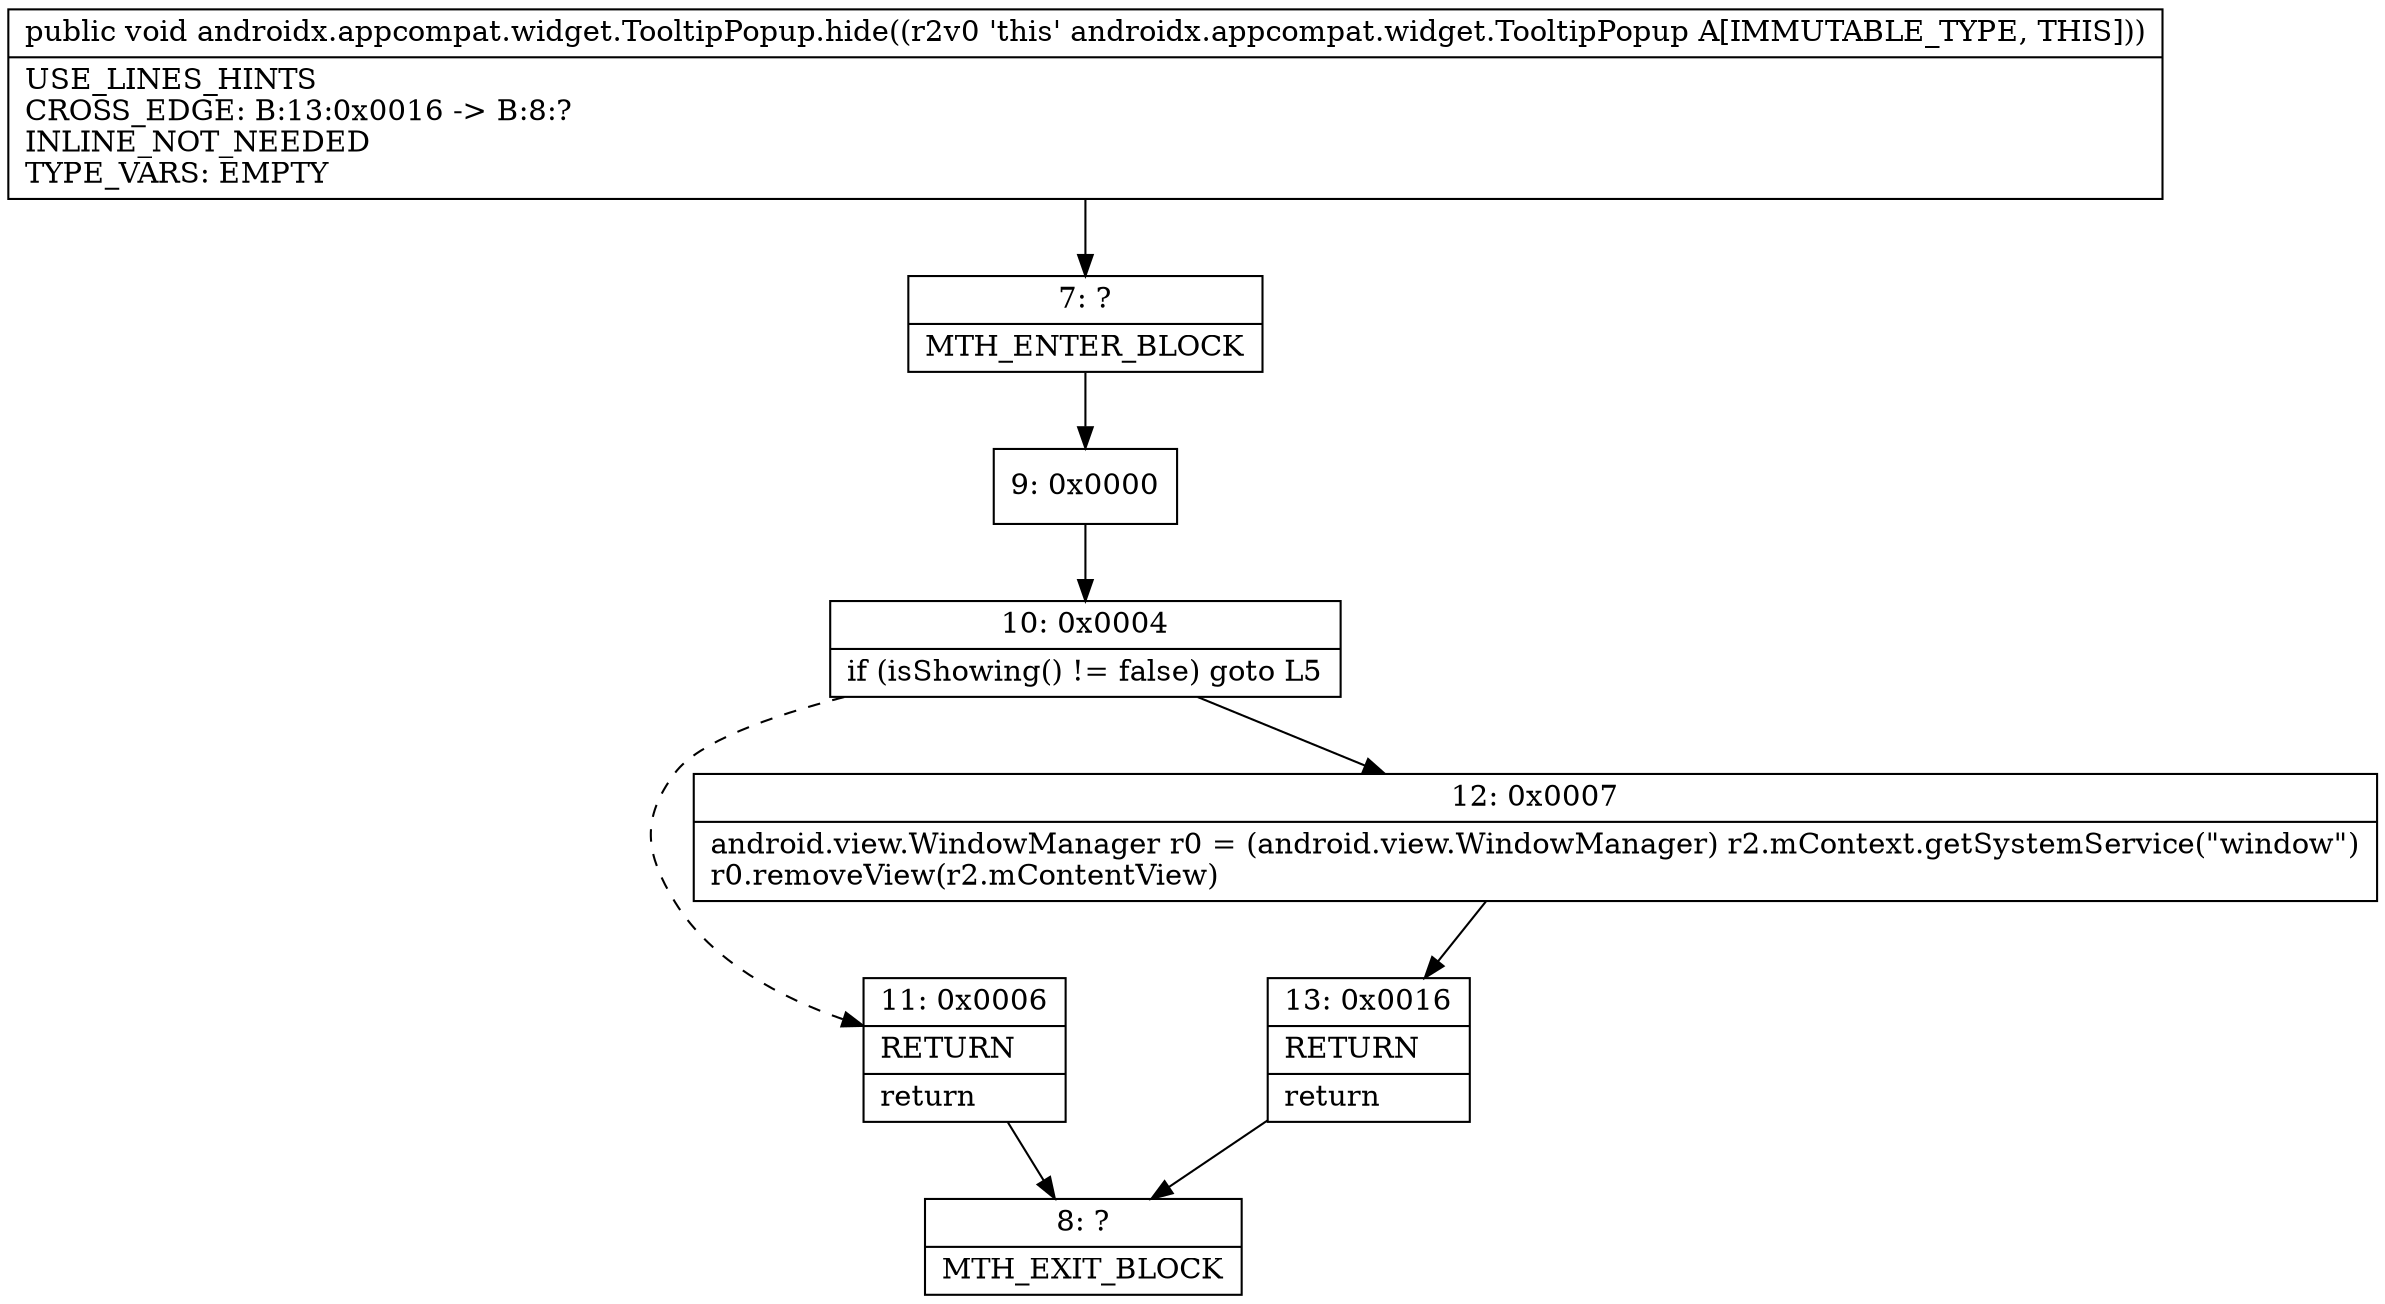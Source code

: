 digraph "CFG forandroidx.appcompat.widget.TooltipPopup.hide()V" {
Node_7 [shape=record,label="{7\:\ ?|MTH_ENTER_BLOCK\l}"];
Node_9 [shape=record,label="{9\:\ 0x0000}"];
Node_10 [shape=record,label="{10\:\ 0x0004|if (isShowing() != false) goto L5\l}"];
Node_11 [shape=record,label="{11\:\ 0x0006|RETURN\l|return\l}"];
Node_8 [shape=record,label="{8\:\ ?|MTH_EXIT_BLOCK\l}"];
Node_12 [shape=record,label="{12\:\ 0x0007|android.view.WindowManager r0 = (android.view.WindowManager) r2.mContext.getSystemService(\"window\")\lr0.removeView(r2.mContentView)\l}"];
Node_13 [shape=record,label="{13\:\ 0x0016|RETURN\l|return\l}"];
MethodNode[shape=record,label="{public void androidx.appcompat.widget.TooltipPopup.hide((r2v0 'this' androidx.appcompat.widget.TooltipPopup A[IMMUTABLE_TYPE, THIS]))  | USE_LINES_HINTS\lCROSS_EDGE: B:13:0x0016 \-\> B:8:?\lINLINE_NOT_NEEDED\lTYPE_VARS: EMPTY\l}"];
MethodNode -> Node_7;Node_7 -> Node_9;
Node_9 -> Node_10;
Node_10 -> Node_11[style=dashed];
Node_10 -> Node_12;
Node_11 -> Node_8;
Node_12 -> Node_13;
Node_13 -> Node_8;
}

